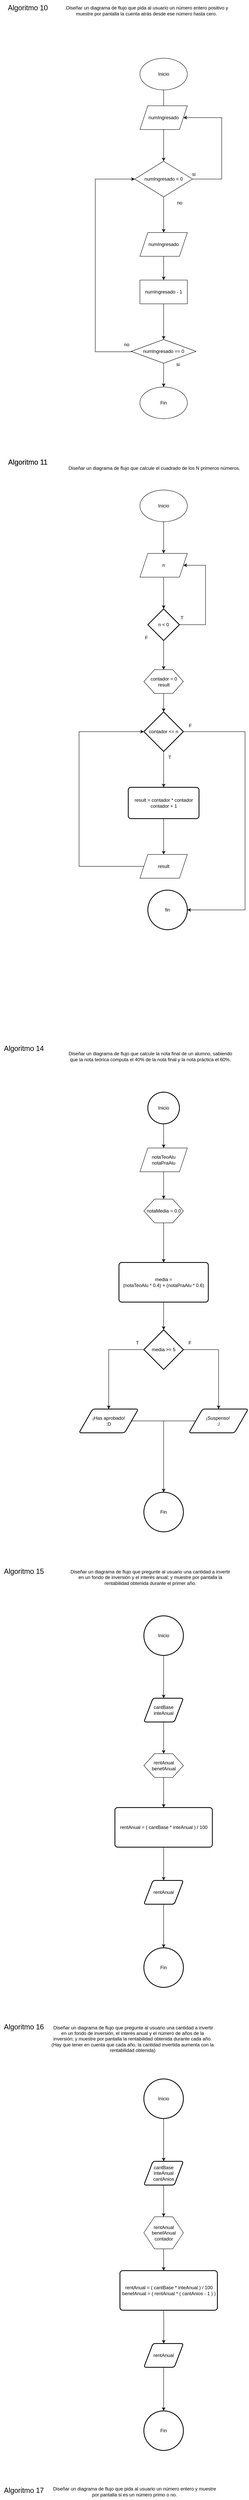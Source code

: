 <mxfile version="22.0.2" type="device">
  <diagram name="Página-1" id="yrihIXnJpnou8gyCHy2Z">
    <mxGraphModel dx="1434" dy="768" grid="1" gridSize="10" guides="1" tooltips="1" connect="1" arrows="1" fold="1" page="1" pageScale="1" pageWidth="827" pageHeight="1169" math="0" shadow="0">
      <root>
        <mxCell id="0" />
        <mxCell id="1" parent="0" />
        <mxCell id="BFPGPvD-p3LUpmtbJwbF-1" value="&lt;font style=&quot;font-size: 18px;&quot;&gt;Algoritmo 10&lt;/font&gt;" style="text;html=1;align=center;verticalAlign=middle;resizable=0;points=[];autosize=1;strokeColor=none;fillColor=none;" parent="1" vertex="1">
          <mxGeometry x="10" y="13" width="120" height="40" as="geometry" />
        </mxCell>
        <mxCell id="BFPGPvD-p3LUpmtbJwbF-12" value="" style="edgeStyle=orthogonalEdgeStyle;rounded=0;orthogonalLoop=1;jettySize=auto;html=1;endArrow=none;endFill=0;" parent="1" source="BFPGPvD-p3LUpmtbJwbF-2" target="BFPGPvD-p3LUpmtbJwbF-4" edge="1">
          <mxGeometry relative="1" as="geometry" />
        </mxCell>
        <mxCell id="BFPGPvD-p3LUpmtbJwbF-2" value="Inicio" style="ellipse;whiteSpace=wrap;html=1;" parent="1" vertex="1">
          <mxGeometry x="354" y="160" width="120" height="80" as="geometry" />
        </mxCell>
        <mxCell id="BFPGPvD-p3LUpmtbJwbF-3" value=".Diseñar un diagrama de flujo que pida al usuario un número entero positivo y&lt;br/&gt;muestre por pantalla la cuenta atrás desde ese número hasta cero." style="text;html=1;align=center;verticalAlign=middle;resizable=0;points=[];autosize=1;strokeColor=none;fillColor=none;" parent="1" vertex="1">
          <mxGeometry x="150" y="20" width="440" height="40" as="geometry" />
        </mxCell>
        <mxCell id="BFPGPvD-p3LUpmtbJwbF-13" value="" style="edgeStyle=orthogonalEdgeStyle;rounded=0;orthogonalLoop=1;jettySize=auto;html=1;" parent="1" source="BFPGPvD-p3LUpmtbJwbF-4" target="BFPGPvD-p3LUpmtbJwbF-5" edge="1">
          <mxGeometry relative="1" as="geometry" />
        </mxCell>
        <mxCell id="BFPGPvD-p3LUpmtbJwbF-4" value="numIngresado" style="shape=parallelogram;perimeter=parallelogramPerimeter;whiteSpace=wrap;html=1;fixedSize=1;" parent="1" vertex="1">
          <mxGeometry x="354" y="280" width="120" height="60" as="geometry" />
        </mxCell>
        <mxCell id="BFPGPvD-p3LUpmtbJwbF-7" style="edgeStyle=orthogonalEdgeStyle;rounded=0;orthogonalLoop=1;jettySize=auto;html=1;" parent="1" source="BFPGPvD-p3LUpmtbJwbF-5" target="BFPGPvD-p3LUpmtbJwbF-4" edge="1">
          <mxGeometry relative="1" as="geometry">
            <mxPoint x="560" y="310" as="targetPoint" />
            <Array as="points">
              <mxPoint x="561" y="465" />
              <mxPoint x="561" y="310" />
            </Array>
          </mxGeometry>
        </mxCell>
        <mxCell id="BFPGPvD-p3LUpmtbJwbF-15" style="edgeStyle=orthogonalEdgeStyle;rounded=0;orthogonalLoop=1;jettySize=auto;html=1;" parent="1" source="BFPGPvD-p3LUpmtbJwbF-5" target="BFPGPvD-p3LUpmtbJwbF-14" edge="1">
          <mxGeometry relative="1" as="geometry" />
        </mxCell>
        <mxCell id="BFPGPvD-p3LUpmtbJwbF-5" value="numIngresado &amp;lt; 0" style="rhombus;whiteSpace=wrap;html=1;" parent="1" vertex="1">
          <mxGeometry x="341" y="420" width="146" height="90" as="geometry" />
        </mxCell>
        <mxCell id="BFPGPvD-p3LUpmtbJwbF-8" value="si" style="text;html=1;align=center;verticalAlign=middle;resizable=0;points=[];autosize=1;strokeColor=none;fillColor=none;" parent="1" vertex="1">
          <mxGeometry x="475" y="438" width="30" height="30" as="geometry" />
        </mxCell>
        <mxCell id="BFPGPvD-p3LUpmtbJwbF-18" value="" style="edgeStyle=orthogonalEdgeStyle;rounded=0;orthogonalLoop=1;jettySize=auto;html=1;" parent="1" source="BFPGPvD-p3LUpmtbJwbF-9" target="BFPGPvD-p3LUpmtbJwbF-17" edge="1">
          <mxGeometry relative="1" as="geometry" />
        </mxCell>
        <mxCell id="BFPGPvD-p3LUpmtbJwbF-9" value="numIngresado - 1" style="rounded=0;whiteSpace=wrap;html=1;" parent="1" vertex="1">
          <mxGeometry x="354" y="720" width="120" height="60" as="geometry" />
        </mxCell>
        <mxCell id="BFPGPvD-p3LUpmtbJwbF-10" value="no" style="text;html=1;align=center;verticalAlign=middle;resizable=0;points=[];autosize=1;strokeColor=none;fillColor=none;" parent="1" vertex="1">
          <mxGeometry x="434" y="510" width="40" height="30" as="geometry" />
        </mxCell>
        <mxCell id="BFPGPvD-p3LUpmtbJwbF-16" style="edgeStyle=orthogonalEdgeStyle;rounded=0;orthogonalLoop=1;jettySize=auto;html=1;" parent="1" source="BFPGPvD-p3LUpmtbJwbF-14" target="BFPGPvD-p3LUpmtbJwbF-9" edge="1">
          <mxGeometry relative="1" as="geometry" />
        </mxCell>
        <mxCell id="BFPGPvD-p3LUpmtbJwbF-14" value="numIngresado" style="shape=parallelogram;perimeter=parallelogramPerimeter;whiteSpace=wrap;html=1;fixedSize=1;" parent="1" vertex="1">
          <mxGeometry x="354" y="600" width="120" height="60" as="geometry" />
        </mxCell>
        <mxCell id="BFPGPvD-p3LUpmtbJwbF-19" style="edgeStyle=orthogonalEdgeStyle;rounded=0;orthogonalLoop=1;jettySize=auto;html=1;" parent="1" source="BFPGPvD-p3LUpmtbJwbF-17" target="BFPGPvD-p3LUpmtbJwbF-20" edge="1">
          <mxGeometry relative="1" as="geometry">
            <mxPoint x="414" y="1030" as="targetPoint" />
          </mxGeometry>
        </mxCell>
        <mxCell id="BFPGPvD-p3LUpmtbJwbF-21" style="edgeStyle=orthogonalEdgeStyle;rounded=0;orthogonalLoop=1;jettySize=auto;html=1;" parent="1" target="BFPGPvD-p3LUpmtbJwbF-5" edge="1">
          <mxGeometry relative="1" as="geometry">
            <mxPoint x="240" y="470" as="targetPoint" />
            <mxPoint x="372" y="900" as="sourcePoint" />
            <Array as="points">
              <mxPoint x="372" y="901" />
              <mxPoint x="241" y="901" />
              <mxPoint x="241" y="465" />
            </Array>
          </mxGeometry>
        </mxCell>
        <mxCell id="BFPGPvD-p3LUpmtbJwbF-17" value="numIngresado == 0" style="rhombus;whiteSpace=wrap;html=1;rounded=0;" parent="1" vertex="1">
          <mxGeometry x="332" y="870" width="164" height="60" as="geometry" />
        </mxCell>
        <mxCell id="BFPGPvD-p3LUpmtbJwbF-20" value="Fin" style="ellipse;whiteSpace=wrap;html=1;" parent="1" vertex="1">
          <mxGeometry x="354" y="990" width="120" height="80" as="geometry" />
        </mxCell>
        <mxCell id="BFPGPvD-p3LUpmtbJwbF-22" value="no" style="text;html=1;align=center;verticalAlign=middle;resizable=0;points=[];autosize=1;strokeColor=none;fillColor=none;" parent="1" vertex="1">
          <mxGeometry x="300" y="868" width="40" height="30" as="geometry" />
        </mxCell>
        <mxCell id="BFPGPvD-p3LUpmtbJwbF-23" value="si" style="text;html=1;align=center;verticalAlign=middle;resizable=0;points=[];autosize=1;strokeColor=none;fillColor=none;" parent="1" vertex="1">
          <mxGeometry x="435" y="918" width="30" height="30" as="geometry" />
        </mxCell>
        <mxCell id="BFPGPvD-p3LUpmtbJwbF-25" value="&lt;font style=&quot;font-size: 18px;&quot;&gt;Algoritmo 11&lt;/font&gt;" style="text;html=1;align=center;verticalAlign=middle;resizable=0;points=[];autosize=1;strokeColor=none;fillColor=none;" parent="1" vertex="1">
          <mxGeometry x="10" y="1160" width="120" height="40" as="geometry" />
        </mxCell>
        <mxCell id="BFPGPvD-p3LUpmtbJwbF-26" value="Diseñar un diagrama de flujo que calcule el cuadrado de los N primeros números." style="text;html=1;align=center;verticalAlign=middle;resizable=0;points=[];autosize=1;strokeColor=none;fillColor=none;" parent="1" vertex="1">
          <mxGeometry x="160" y="1180" width="460" height="30" as="geometry" />
        </mxCell>
        <mxCell id="BFPGPvD-p3LUpmtbJwbF-29" style="edgeStyle=orthogonalEdgeStyle;rounded=0;orthogonalLoop=1;jettySize=auto;html=1;" parent="1" source="BFPGPvD-p3LUpmtbJwbF-27" target="BFPGPvD-p3LUpmtbJwbF-28" edge="1">
          <mxGeometry relative="1" as="geometry" />
        </mxCell>
        <mxCell id="BFPGPvD-p3LUpmtbJwbF-27" value="Inicio" style="ellipse;whiteSpace=wrap;html=1;" parent="1" vertex="1">
          <mxGeometry x="354" y="1250" width="120" height="80" as="geometry" />
        </mxCell>
        <mxCell id="BFPGPvD-p3LUpmtbJwbF-37" style="edgeStyle=orthogonalEdgeStyle;rounded=0;orthogonalLoop=1;jettySize=auto;html=1;" parent="1" source="BFPGPvD-p3LUpmtbJwbF-28" target="BFPGPvD-p3LUpmtbJwbF-30" edge="1">
          <mxGeometry relative="1" as="geometry" />
        </mxCell>
        <mxCell id="BFPGPvD-p3LUpmtbJwbF-28" value="n" style="shape=parallelogram;perimeter=parallelogramPerimeter;whiteSpace=wrap;html=1;fixedSize=1;" parent="1" vertex="1">
          <mxGeometry x="354" y="1410" width="120" height="60" as="geometry" />
        </mxCell>
        <mxCell id="BFPGPvD-p3LUpmtbJwbF-31" style="edgeStyle=orthogonalEdgeStyle;rounded=0;orthogonalLoop=1;jettySize=auto;html=1;" parent="1" source="BFPGPvD-p3LUpmtbJwbF-30" target="BFPGPvD-p3LUpmtbJwbF-28" edge="1">
          <mxGeometry relative="1" as="geometry">
            <mxPoint x="560" y="1430" as="targetPoint" />
            <Array as="points">
              <mxPoint x="520" y="1590" />
              <mxPoint x="520" y="1440" />
            </Array>
          </mxGeometry>
        </mxCell>
        <mxCell id="BFPGPvD-p3LUpmtbJwbF-40" style="edgeStyle=orthogonalEdgeStyle;rounded=0;orthogonalLoop=1;jettySize=auto;html=1;" parent="1" source="BFPGPvD-p3LUpmtbJwbF-30" target="BFPGPvD-p3LUpmtbJwbF-39" edge="1">
          <mxGeometry relative="1" as="geometry" />
        </mxCell>
        <mxCell id="BFPGPvD-p3LUpmtbJwbF-30" value="n &amp;lt; 0" style="whiteSpace=wrap;html=1;strokeWidth=2;shape=mxgraph.flowchart.decision;" parent="1" vertex="1">
          <mxGeometry x="374" y="1550" width="80" height="80" as="geometry" />
        </mxCell>
        <mxCell id="BFPGPvD-p3LUpmtbJwbF-32" value="T" style="text;html=1;align=center;verticalAlign=middle;resizable=0;points=[];autosize=1;strokeColor=none;fillColor=none;" parent="1" vertex="1">
          <mxGeometry x="445" y="1558" width="30" height="30" as="geometry" />
        </mxCell>
        <mxCell id="Vq1-9iuDw2BEiqAgDplf-10" style="edgeStyle=orthogonalEdgeStyle;rounded=0;orthogonalLoop=1;jettySize=auto;html=1;" parent="1" source="BFPGPvD-p3LUpmtbJwbF-33" target="BFPGPvD-p3LUpmtbJwbF-48" edge="1">
          <mxGeometry relative="1" as="geometry">
            <mxPoint x="200" y="1850" as="targetPoint" />
            <Array as="points">
              <mxPoint x="200" y="2200" />
              <mxPoint x="200" y="1860" />
            </Array>
          </mxGeometry>
        </mxCell>
        <mxCell id="BFPGPvD-p3LUpmtbJwbF-33" value="result" style="shape=parallelogram;perimeter=parallelogramPerimeter;whiteSpace=wrap;html=1;fixedSize=1;" parent="1" vertex="1">
          <mxGeometry x="354" y="2170" width="120" height="60" as="geometry" />
        </mxCell>
        <mxCell id="Vq1-9iuDw2BEiqAgDplf-9" style="edgeStyle=orthogonalEdgeStyle;rounded=0;orthogonalLoop=1;jettySize=auto;html=1;" parent="1" source="BFPGPvD-p3LUpmtbJwbF-34" target="BFPGPvD-p3LUpmtbJwbF-33" edge="1">
          <mxGeometry relative="1" as="geometry" />
        </mxCell>
        <mxCell id="BFPGPvD-p3LUpmtbJwbF-34" value="result = contador * contador&lt;br&gt;contador + 1" style="rounded=1;whiteSpace=wrap;html=1;absoluteArcSize=1;arcSize=14;strokeWidth=2;" parent="1" vertex="1">
          <mxGeometry x="324.5" y="2000.5" width="179" height="79" as="geometry" />
        </mxCell>
        <mxCell id="BFPGPvD-p3LUpmtbJwbF-38" value="F" style="text;html=1;align=center;verticalAlign=middle;resizable=0;points=[];autosize=1;strokeColor=none;fillColor=none;" parent="1" vertex="1">
          <mxGeometry x="355" y="1608" width="30" height="30" as="geometry" />
        </mxCell>
        <mxCell id="Vq1-9iuDw2BEiqAgDplf-13" style="edgeStyle=orthogonalEdgeStyle;rounded=0;orthogonalLoop=1;jettySize=auto;html=1;" parent="1" source="BFPGPvD-p3LUpmtbJwbF-39" target="BFPGPvD-p3LUpmtbJwbF-48" edge="1">
          <mxGeometry relative="1" as="geometry" />
        </mxCell>
        <mxCell id="BFPGPvD-p3LUpmtbJwbF-39" value="" style="verticalLabelPosition=bottom;verticalAlign=top;html=1;shape=hexagon;perimeter=hexagonPerimeter2;arcSize=6;size=0.27;" parent="1" vertex="1">
          <mxGeometry x="364" y="1703.5" width="100" height="60" as="geometry" />
        </mxCell>
        <mxCell id="BFPGPvD-p3LUpmtbJwbF-43" value="F" style="text;html=1;align=center;verticalAlign=middle;resizable=0;points=[];autosize=1;strokeColor=none;fillColor=none;" parent="1" vertex="1">
          <mxGeometry x="466" y="1830" width="30" height="30" as="geometry" />
        </mxCell>
        <mxCell id="BFPGPvD-p3LUpmtbJwbF-46" value="contador = 0&lt;br&gt;result" style="text;html=1;align=center;verticalAlign=middle;resizable=0;points=[];autosize=1;strokeColor=none;fillColor=none;" parent="1" vertex="1">
          <mxGeometry x="369" y="1714" width="90" height="40" as="geometry" />
        </mxCell>
        <mxCell id="Vq1-9iuDw2BEiqAgDplf-8" style="edgeStyle=orthogonalEdgeStyle;rounded=0;orthogonalLoop=1;jettySize=auto;html=1;" parent="1" source="BFPGPvD-p3LUpmtbJwbF-48" target="BFPGPvD-p3LUpmtbJwbF-34" edge="1">
          <mxGeometry relative="1" as="geometry" />
        </mxCell>
        <mxCell id="Vq1-9iuDw2BEiqAgDplf-11" style="edgeStyle=orthogonalEdgeStyle;rounded=0;orthogonalLoop=1;jettySize=auto;html=1;" parent="1" source="BFPGPvD-p3LUpmtbJwbF-48" target="BFPGPvD-p3LUpmtbJwbF-56" edge="1">
          <mxGeometry relative="1" as="geometry">
            <mxPoint x="620" y="2350" as="targetPoint" />
            <Array as="points">
              <mxPoint x="620" y="1860" />
              <mxPoint x="620" y="2310" />
            </Array>
          </mxGeometry>
        </mxCell>
        <mxCell id="BFPGPvD-p3LUpmtbJwbF-48" value="contador &amp;lt;= n" style="strokeWidth=2;html=1;shape=mxgraph.flowchart.decision;whiteSpace=wrap;" parent="1" vertex="1">
          <mxGeometry x="364" y="1810" width="100" height="100" as="geometry" />
        </mxCell>
        <mxCell id="BFPGPvD-p3LUpmtbJwbF-53" value="T" style="text;html=1;align=center;verticalAlign=middle;resizable=0;points=[];autosize=1;strokeColor=none;fillColor=none;" parent="1" vertex="1">
          <mxGeometry x="414" y="1910" width="30" height="30" as="geometry" />
        </mxCell>
        <mxCell id="BFPGPvD-p3LUpmtbJwbF-56" value="fin" style="strokeWidth=2;html=1;shape=mxgraph.flowchart.start_2;whiteSpace=wrap;direction=south;" parent="1" vertex="1">
          <mxGeometry x="374" y="2260" width="100" height="100" as="geometry" />
        </mxCell>
        <mxCell id="QMiUoUGDTxvNpUVMuWpY-1" value="&lt;font style=&quot;font-size: 18px;&quot;&gt;Algoritmo 11&lt;/font&gt;" style="text;html=1;align=center;verticalAlign=middle;resizable=0;points=[];autosize=1;strokeColor=none;fillColor=none;" parent="1" vertex="1">
          <mxGeometry x="10" y="1160" width="120" height="40" as="geometry" />
        </mxCell>
        <mxCell id="QMiUoUGDTxvNpUVMuWpY-2" value="&lt;font style=&quot;font-size: 18px;&quot;&gt;Algoritmo 14&lt;/font&gt;" style="text;html=1;align=center;verticalAlign=middle;resizable=0;points=[];autosize=1;strokeColor=none;fillColor=none;" parent="1" vertex="1">
          <mxGeometry y="2640" width="120" height="40" as="geometry" />
        </mxCell>
        <mxCell id="QMiUoUGDTxvNpUVMuWpY-3" value="Diseñar un diagrama de flujo que calcule la nota final de un alumno, sabiendo&lt;br/&gt;que la nota teórica computa el 40% de la nota final y la nota práctica el 60%. " style="text;html=1;align=center;verticalAlign=middle;resizable=0;points=[];autosize=1;strokeColor=none;fillColor=none;" parent="1" vertex="1">
          <mxGeometry x="160" y="2660" width="440" height="40" as="geometry" />
        </mxCell>
        <mxCell id="QMiUoUGDTxvNpUVMuWpY-6" style="edgeStyle=orthogonalEdgeStyle;rounded=0;orthogonalLoop=1;jettySize=auto;html=1;" parent="1" source="QMiUoUGDTxvNpUVMuWpY-4" target="QMiUoUGDTxvNpUVMuWpY-5" edge="1">
          <mxGeometry relative="1" as="geometry" />
        </mxCell>
        <mxCell id="QMiUoUGDTxvNpUVMuWpY-4" value="Inicio" style="whiteSpace=wrap;html=1;aspect=fixed;strokeWidth=2;shape=mxgraph.flowchart.start_2;" parent="1" vertex="1">
          <mxGeometry x="374" y="2770" width="80" height="80" as="geometry" />
        </mxCell>
        <mxCell id="QMiUoUGDTxvNpUVMuWpY-14" style="edgeStyle=orthogonalEdgeStyle;rounded=0;orthogonalLoop=1;jettySize=auto;html=1;" parent="1" source="QMiUoUGDTxvNpUVMuWpY-5" target="QMiUoUGDTxvNpUVMuWpY-7" edge="1">
          <mxGeometry relative="1" as="geometry" />
        </mxCell>
        <mxCell id="QMiUoUGDTxvNpUVMuWpY-5" value="notaTeoAlu&lt;br&gt;notaPraAlu" style="shape=parallelogram;perimeter=parallelogramPerimeter;whiteSpace=wrap;html=1;fixedSize=1;" parent="1" vertex="1">
          <mxGeometry x="354" y="2911" width="120" height="60" as="geometry" />
        </mxCell>
        <mxCell id="QMiUoUGDTxvNpUVMuWpY-15" style="edgeStyle=orthogonalEdgeStyle;rounded=0;orthogonalLoop=1;jettySize=auto;html=1;" parent="1" source="QMiUoUGDTxvNpUVMuWpY-7" target="QMiUoUGDTxvNpUVMuWpY-9" edge="1">
          <mxGeometry relative="1" as="geometry" />
        </mxCell>
        <mxCell id="QMiUoUGDTxvNpUVMuWpY-7" value="" style="verticalLabelPosition=bottom;verticalAlign=top;html=1;shape=hexagon;perimeter=hexagonPerimeter2;arcSize=6;size=0.27;" parent="1" vertex="1">
          <mxGeometry x="364" y="3040" width="100" height="60" as="geometry" />
        </mxCell>
        <mxCell id="QMiUoUGDTxvNpUVMuWpY-8" value="notaMedia = 0.0" style="text;html=1;align=center;verticalAlign=middle;resizable=0;points=[];autosize=1;strokeColor=none;fillColor=none;" parent="1" vertex="1">
          <mxGeometry x="359" y="3055" width="110" height="30" as="geometry" />
        </mxCell>
        <mxCell id="QMiUoUGDTxvNpUVMuWpY-21" style="edgeStyle=orthogonalEdgeStyle;rounded=0;orthogonalLoop=1;jettySize=auto;html=1;" parent="1" source="QMiUoUGDTxvNpUVMuWpY-9" target="QMiUoUGDTxvNpUVMuWpY-16" edge="1">
          <mxGeometry relative="1" as="geometry" />
        </mxCell>
        <mxCell id="QMiUoUGDTxvNpUVMuWpY-9" value="media = &lt;br&gt;(notaTeoAlu * 0.4) + (notaPraAlu * 0.6)" style="rounded=1;whiteSpace=wrap;html=1;absoluteArcSize=1;arcSize=14;strokeWidth=2;" parent="1" vertex="1">
          <mxGeometry x="301" y="3200" width="226" height="100" as="geometry" />
        </mxCell>
        <mxCell id="QMiUoUGDTxvNpUVMuWpY-19" style="edgeStyle=orthogonalEdgeStyle;rounded=0;orthogonalLoop=1;jettySize=auto;html=1;" parent="1" source="QMiUoUGDTxvNpUVMuWpY-16" target="QMiUoUGDTxvNpUVMuWpY-17" edge="1">
          <mxGeometry relative="1" as="geometry" />
        </mxCell>
        <mxCell id="QMiUoUGDTxvNpUVMuWpY-22" style="edgeStyle=orthogonalEdgeStyle;rounded=0;orthogonalLoop=1;jettySize=auto;html=1;" parent="1" source="QMiUoUGDTxvNpUVMuWpY-16" target="QMiUoUGDTxvNpUVMuWpY-18" edge="1">
          <mxGeometry relative="1" as="geometry" />
        </mxCell>
        <mxCell id="QMiUoUGDTxvNpUVMuWpY-16" value="media &amp;gt;= 5" style="strokeWidth=2;html=1;shape=mxgraph.flowchart.decision;whiteSpace=wrap;" parent="1" vertex="1">
          <mxGeometry x="364" y="3370" width="100" height="100" as="geometry" />
        </mxCell>
        <mxCell id="QMiUoUGDTxvNpUVMuWpY-25" style="edgeStyle=orthogonalEdgeStyle;rounded=0;orthogonalLoop=1;jettySize=auto;html=1;" parent="1" source="QMiUoUGDTxvNpUVMuWpY-17" target="QMiUoUGDTxvNpUVMuWpY-24" edge="1">
          <mxGeometry relative="1" as="geometry" />
        </mxCell>
        <mxCell id="QMiUoUGDTxvNpUVMuWpY-17" value="¡Has aprobado!&lt;br&gt;:D" style="shape=parallelogram;html=1;strokeWidth=2;perimeter=parallelogramPerimeter;whiteSpace=wrap;rounded=1;arcSize=12;size=0.23;" parent="1" vertex="1">
          <mxGeometry x="200" y="3570" width="150" height="60" as="geometry" />
        </mxCell>
        <mxCell id="QMiUoUGDTxvNpUVMuWpY-26" style="edgeStyle=orthogonalEdgeStyle;rounded=0;orthogonalLoop=1;jettySize=auto;html=1;" parent="1" source="QMiUoUGDTxvNpUVMuWpY-18" target="QMiUoUGDTxvNpUVMuWpY-24" edge="1">
          <mxGeometry relative="1" as="geometry" />
        </mxCell>
        <mxCell id="QMiUoUGDTxvNpUVMuWpY-18" value="¡Suspenso!&amp;nbsp;&lt;br&gt;:/" style="shape=parallelogram;html=1;strokeWidth=2;perimeter=parallelogramPerimeter;whiteSpace=wrap;rounded=1;arcSize=12;size=0.23;" parent="1" vertex="1">
          <mxGeometry x="478" y="3570" width="150" height="60" as="geometry" />
        </mxCell>
        <mxCell id="QMiUoUGDTxvNpUVMuWpY-20" value="T" style="text;html=1;align=center;verticalAlign=middle;resizable=0;points=[];autosize=1;strokeColor=none;fillColor=none;" parent="1" vertex="1">
          <mxGeometry x="332" y="3388" width="30" height="30" as="geometry" />
        </mxCell>
        <mxCell id="QMiUoUGDTxvNpUVMuWpY-23" value="F" style="text;html=1;align=center;verticalAlign=middle;resizable=0;points=[];autosize=1;strokeColor=none;fillColor=none;" parent="1" vertex="1">
          <mxGeometry x="465" y="3388" width="30" height="30" as="geometry" />
        </mxCell>
        <mxCell id="QMiUoUGDTxvNpUVMuWpY-24" value="Fin" style="strokeWidth=2;html=1;shape=mxgraph.flowchart.start_2;whiteSpace=wrap;" parent="1" vertex="1">
          <mxGeometry x="364" y="3780" width="100" height="100" as="geometry" />
        </mxCell>
        <mxCell id="Vq1-9iuDw2BEiqAgDplf-1" value="&lt;font style=&quot;font-size: 18px&quot;&gt;Algoritmo 15&lt;/font&gt;" style="text;html=1;align=center;verticalAlign=middle;resizable=0;points=[];autosize=1;strokeColor=none;fillColor=none;" parent="1" vertex="1">
          <mxGeometry y="3970" width="120" height="20" as="geometry" />
        </mxCell>
        <mxCell id="Vq1-9iuDw2BEiqAgDplf-2" value="&lt;div&gt;Diseñar un diagrama de flujo que pregunte al usuario una cantidad a invertir&lt;/div&gt;&lt;div&gt;en un fondo de inversión y el interés anual; y muestre por pantalla la&lt;/div&gt;&lt;div&gt;rentabilidad obtenida durante el primer año.&lt;/div&gt;" style="text;html=1;align=center;verticalAlign=middle;resizable=0;points=[];autosize=1;" parent="1" vertex="1">
          <mxGeometry x="170" y="3970" width="420" height="50" as="geometry" />
        </mxCell>
        <mxCell id="Vq1-9iuDw2BEiqAgDplf-5" style="edgeStyle=orthogonalEdgeStyle;rounded=0;orthogonalLoop=1;jettySize=auto;html=1;" parent="1" source="Vq1-9iuDw2BEiqAgDplf-3" target="Vq1-9iuDw2BEiqAgDplf-4" edge="1">
          <mxGeometry relative="1" as="geometry" />
        </mxCell>
        <mxCell id="Vq1-9iuDw2BEiqAgDplf-3" value="Inicio" style="strokeWidth=2;html=1;shape=mxgraph.flowchart.start_2;whiteSpace=wrap;" parent="1" vertex="1">
          <mxGeometry x="364" y="4092" width="100" height="100" as="geometry" />
        </mxCell>
        <mxCell id="Vq1-9iuDw2BEiqAgDplf-16" style="edgeStyle=orthogonalEdgeStyle;rounded=0;orthogonalLoop=1;jettySize=auto;html=1;" parent="1" source="Vq1-9iuDw2BEiqAgDplf-4" target="Vq1-9iuDw2BEiqAgDplf-6" edge="1">
          <mxGeometry relative="1" as="geometry" />
        </mxCell>
        <mxCell id="Vq1-9iuDw2BEiqAgDplf-4" value="cantBase&lt;br&gt;inteAnual" style="shape=parallelogram;html=1;strokeWidth=2;perimeter=parallelogramPerimeter;whiteSpace=wrap;rounded=1;arcSize=12;size=0.23;" parent="1" vertex="1">
          <mxGeometry x="364" y="4300" width="100" height="60" as="geometry" />
        </mxCell>
        <mxCell id="Vq1-9iuDw2BEiqAgDplf-17" style="edgeStyle=orthogonalEdgeStyle;rounded=0;orthogonalLoop=1;jettySize=auto;html=1;" parent="1" source="Vq1-9iuDw2BEiqAgDplf-6" target="Vq1-9iuDw2BEiqAgDplf-14" edge="1">
          <mxGeometry relative="1" as="geometry" />
        </mxCell>
        <mxCell id="Vq1-9iuDw2BEiqAgDplf-6" value="" style="verticalLabelPosition=bottom;verticalAlign=top;html=1;shape=hexagon;perimeter=hexagonPerimeter2;arcSize=6;size=0.27;" parent="1" vertex="1">
          <mxGeometry x="364" y="4440" width="100" height="60" as="geometry" />
        </mxCell>
        <mxCell id="Vq1-9iuDw2BEiqAgDplf-7" value="rentAnual&lt;br&gt;benefAnual" style="text;html=1;align=center;verticalAlign=middle;resizable=0;points=[];autosize=1;" parent="1" vertex="1">
          <mxGeometry x="374" y="4455" width="80" height="30" as="geometry" />
        </mxCell>
        <mxCell id="Vq1-9iuDw2BEiqAgDplf-19" style="edgeStyle=orthogonalEdgeStyle;rounded=0;orthogonalLoop=1;jettySize=auto;html=1;" parent="1" source="Vq1-9iuDw2BEiqAgDplf-14" target="Vq1-9iuDw2BEiqAgDplf-18" edge="1">
          <mxGeometry relative="1" as="geometry" />
        </mxCell>
        <mxCell id="Vq1-9iuDw2BEiqAgDplf-14" value="rentAnual = ( cantBase * inteAnual ) / 100" style="rounded=1;whiteSpace=wrap;html=1;absoluteArcSize=1;arcSize=14;strokeWidth=2;" parent="1" vertex="1">
          <mxGeometry x="290.75" y="4576" width="246.5" height="100" as="geometry" />
        </mxCell>
        <mxCell id="Vq1-9iuDw2BEiqAgDplf-21" style="edgeStyle=orthogonalEdgeStyle;rounded=0;orthogonalLoop=1;jettySize=auto;html=1;" parent="1" source="Vq1-9iuDw2BEiqAgDplf-18" target="Vq1-9iuDw2BEiqAgDplf-20" edge="1">
          <mxGeometry relative="1" as="geometry" />
        </mxCell>
        <mxCell id="Vq1-9iuDw2BEiqAgDplf-18" value="rentAnual" style="shape=parallelogram;html=1;strokeWidth=2;perimeter=parallelogramPerimeter;whiteSpace=wrap;rounded=1;arcSize=12;size=0.23;" parent="1" vertex="1">
          <mxGeometry x="364" y="4760" width="100" height="60" as="geometry" />
        </mxCell>
        <mxCell id="Vq1-9iuDw2BEiqAgDplf-20" value="Fin" style="strokeWidth=2;html=1;shape=mxgraph.flowchart.start_2;whiteSpace=wrap;" parent="1" vertex="1">
          <mxGeometry x="364" y="4930" width="100" height="100" as="geometry" />
        </mxCell>
        <mxCell id="Vq1-9iuDw2BEiqAgDplf-22" value="&lt;font style=&quot;font-size: 18px&quot;&gt;Algoritmo 16&lt;/font&gt;" style="text;html=1;align=center;verticalAlign=middle;resizable=0;points=[];autosize=1;strokeColor=none;fillColor=none;" parent="1" vertex="1">
          <mxGeometry y="5120" width="120" height="20" as="geometry" />
        </mxCell>
        <mxCell id="Vq1-9iuDw2BEiqAgDplf-23" value="&lt;div&gt;&amp;nbsp;Diseñar un diagrama de flujo que pregunte al usuario una cantidad a invertir&lt;/div&gt;&lt;div&gt;en un fondo de inversión, el interés anual y el número de años de la&lt;/div&gt;&lt;div&gt;inversión; y muestre por pantalla la rentabilidad obtenida durante cada año.&lt;/div&gt;&lt;div&gt;(Hay que tener en cuenta que cada año, la cantidad invertida aumenta con la&lt;/div&gt;&lt;div&gt;rentabilidad obtenida)&lt;/div&gt;" style="text;html=1;align=center;verticalAlign=middle;resizable=0;points=[];autosize=1;" parent="1" vertex="1">
          <mxGeometry x="120" y="5120" width="430" height="80" as="geometry" />
        </mxCell>
        <mxCell id="Vq1-9iuDw2BEiqAgDplf-24" style="edgeStyle=orthogonalEdgeStyle;rounded=0;orthogonalLoop=1;jettySize=auto;html=1;" parent="1" source="Vq1-9iuDw2BEiqAgDplf-25" target="Vq1-9iuDw2BEiqAgDplf-27" edge="1">
          <mxGeometry relative="1" as="geometry" />
        </mxCell>
        <mxCell id="Vq1-9iuDw2BEiqAgDplf-25" value="Inicio" style="strokeWidth=2;html=1;shape=mxgraph.flowchart.start_2;whiteSpace=wrap;" parent="1" vertex="1">
          <mxGeometry x="364" y="5261" width="100" height="100" as="geometry" />
        </mxCell>
        <mxCell id="Vq1-9iuDw2BEiqAgDplf-26" style="edgeStyle=orthogonalEdgeStyle;rounded=0;orthogonalLoop=1;jettySize=auto;html=1;" parent="1" source="Vq1-9iuDw2BEiqAgDplf-27" target="Vq1-9iuDw2BEiqAgDplf-29" edge="1">
          <mxGeometry relative="1" as="geometry" />
        </mxCell>
        <mxCell id="Vq1-9iuDw2BEiqAgDplf-27" value="cantBase&lt;br&gt;inteAnual&lt;br&gt;cantAnios" style="shape=parallelogram;html=1;strokeWidth=2;perimeter=parallelogramPerimeter;whiteSpace=wrap;rounded=1;arcSize=12;size=0.23;" parent="1" vertex="1">
          <mxGeometry x="364" y="5469" width="100" height="60" as="geometry" />
        </mxCell>
        <mxCell id="Vq1-9iuDw2BEiqAgDplf-28" style="edgeStyle=orthogonalEdgeStyle;rounded=0;orthogonalLoop=1;jettySize=auto;html=1;" parent="1" source="Vq1-9iuDw2BEiqAgDplf-29" edge="1">
          <mxGeometry relative="1" as="geometry">
            <mxPoint x="414" y="5745" as="targetPoint" />
          </mxGeometry>
        </mxCell>
        <mxCell id="Vq1-9iuDw2BEiqAgDplf-29" value="" style="verticalLabelPosition=bottom;verticalAlign=top;html=1;shape=hexagon;perimeter=hexagonPerimeter2;arcSize=6;size=0.27;" parent="1" vertex="1">
          <mxGeometry x="364" y="5609" width="100" height="81" as="geometry" />
        </mxCell>
        <mxCell id="Vq1-9iuDw2BEiqAgDplf-30" value="rentAnual&lt;br&gt;benefAnual&lt;br&gt;contador" style="text;html=1;align=center;verticalAlign=middle;resizable=0;points=[];autosize=1;" parent="1" vertex="1">
          <mxGeometry x="374" y="5624.5" width="80" height="50" as="geometry" />
        </mxCell>
        <mxCell id="Vq1-9iuDw2BEiqAgDplf-31" style="edgeStyle=orthogonalEdgeStyle;rounded=0;orthogonalLoop=1;jettySize=auto;html=1;" parent="1" target="Vq1-9iuDw2BEiqAgDplf-34" edge="1">
          <mxGeometry relative="1" as="geometry">
            <mxPoint x="414.0" y="5845" as="sourcePoint" />
          </mxGeometry>
        </mxCell>
        <mxCell id="Vq1-9iuDw2BEiqAgDplf-32" value="rentAnual = ( cantBase * inteAnual ) / 100&lt;br&gt;benefAnual = ( rentAnual * ( cantAnios - 1 ) )" style="rounded=1;whiteSpace=wrap;html=1;absoluteArcSize=1;arcSize=14;strokeWidth=2;" parent="1" vertex="1">
          <mxGeometry x="303.5" y="5745" width="246.5" height="100" as="geometry" />
        </mxCell>
        <mxCell id="Vq1-9iuDw2BEiqAgDplf-33" style="edgeStyle=orthogonalEdgeStyle;rounded=0;orthogonalLoop=1;jettySize=auto;html=1;" parent="1" source="Vq1-9iuDw2BEiqAgDplf-34" target="Vq1-9iuDw2BEiqAgDplf-35" edge="1">
          <mxGeometry relative="1" as="geometry" />
        </mxCell>
        <mxCell id="Vq1-9iuDw2BEiqAgDplf-34" value="rentAnual" style="shape=parallelogram;html=1;strokeWidth=2;perimeter=parallelogramPerimeter;whiteSpace=wrap;rounded=1;arcSize=12;size=0.23;" parent="1" vertex="1">
          <mxGeometry x="364" y="5929" width="100" height="60" as="geometry" />
        </mxCell>
        <mxCell id="Vq1-9iuDw2BEiqAgDplf-35" value="Fin" style="strokeWidth=2;html=1;shape=mxgraph.flowchart.start_2;whiteSpace=wrap;" parent="1" vertex="1">
          <mxGeometry x="364" y="6099" width="100" height="100" as="geometry" />
        </mxCell>
        <mxCell id="DGDsVjNwIjxhZrR9UOOr-1" value="&lt;font style=&quot;font-size: 18px&quot;&gt;Algoritmo 17&lt;/font&gt;" style="text;html=1;align=center;verticalAlign=middle;resizable=0;points=[];autosize=1;strokeColor=none;fillColor=none;" vertex="1" parent="1">
          <mxGeometry y="6280" width="120" height="40" as="geometry" />
        </mxCell>
        <mxCell id="DGDsVjNwIjxhZrR9UOOr-2" value="Diseñar un diagrama de flujo que pida al usuario un número entero y muestre&lt;br/&gt;por pantalla si es un número primo o no.&lt;br/&gt;" style="text;html=1;align=center;verticalAlign=middle;resizable=0;points=[];autosize=1;strokeColor=none;fillColor=none;" vertex="1" parent="1">
          <mxGeometry x="120" y="6283" width="440" height="40" as="geometry" />
        </mxCell>
      </root>
    </mxGraphModel>
  </diagram>
</mxfile>
